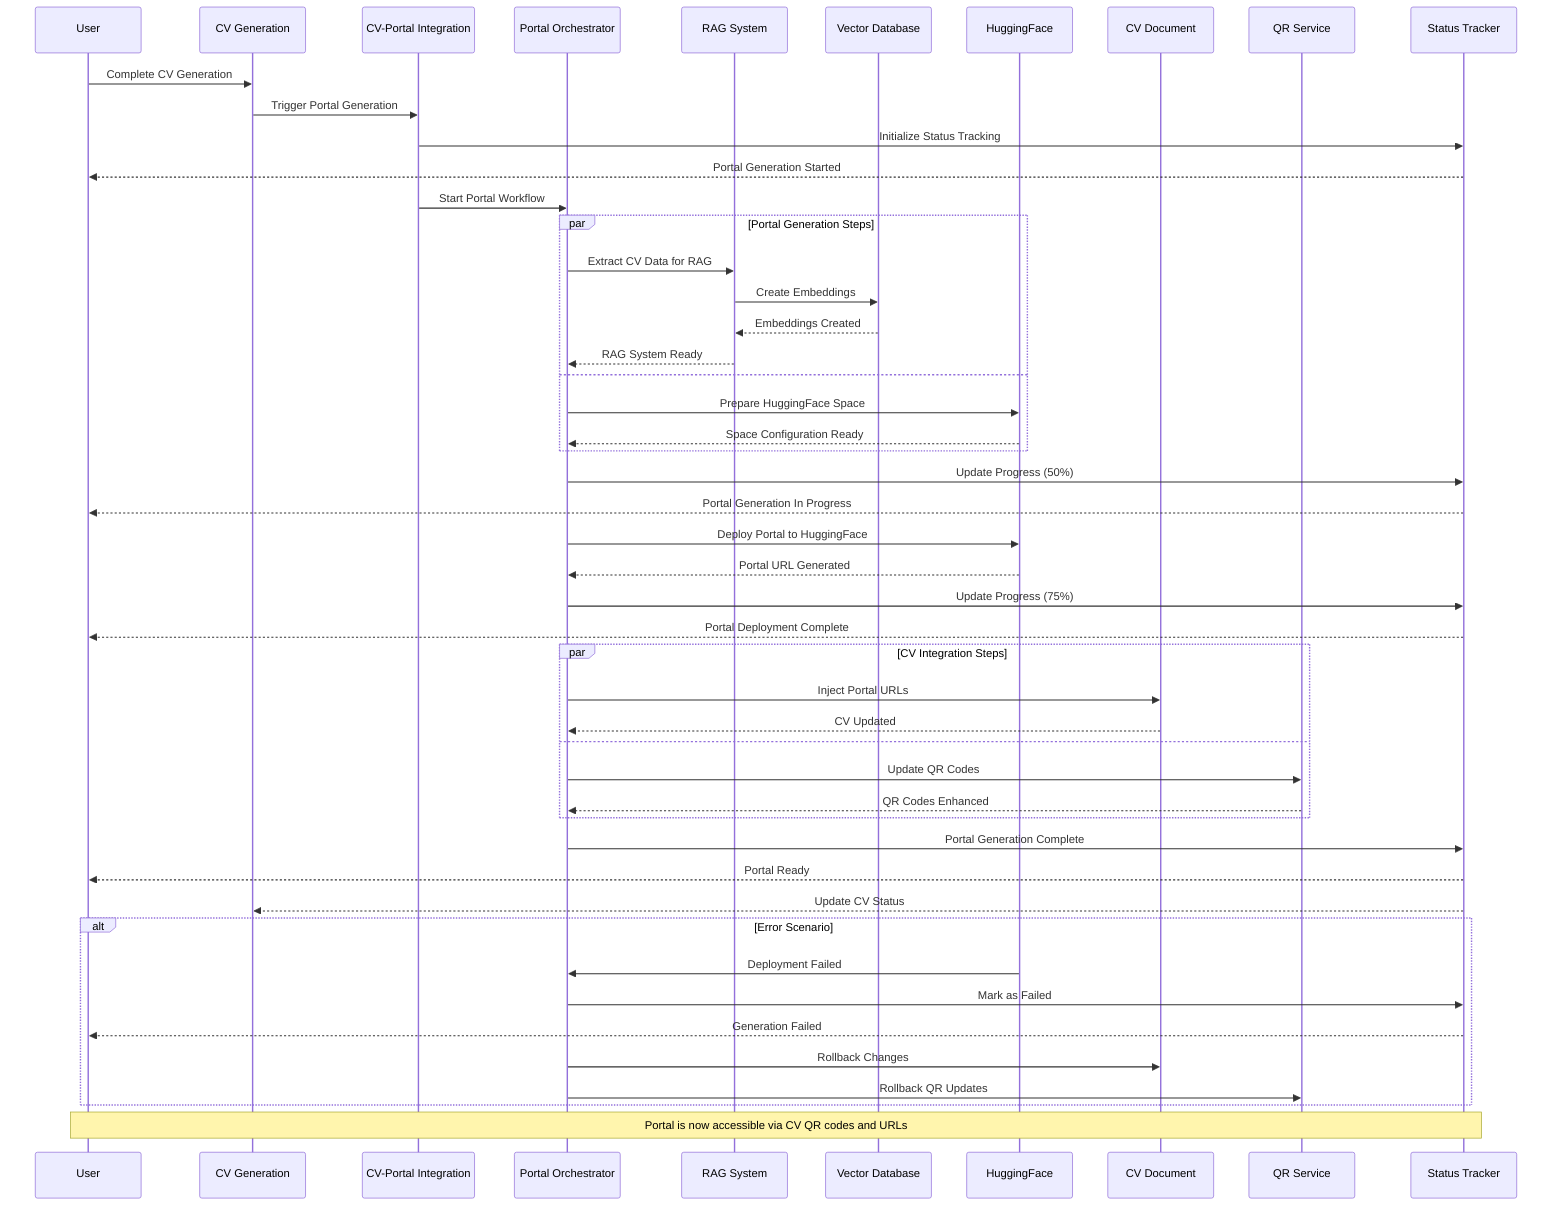 sequenceDiagram
    participant User
    participant CVGen as CV Generation
    participant PIService as CV-Portal Integration
    participant Orchestrator as Portal Orchestrator
    participant RAG as RAG System
    participant VectorDB as Vector Database
    participant HF as HuggingFace
    participant CVDoc as CV Document
    participant QR as QR Service
    participant Status as Status Tracker
    
    User->>CVGen: Complete CV Generation
    CVGen->>PIService: Trigger Portal Generation
    PIService->>Status: Initialize Status Tracking
    Status-->>User: Portal Generation Started
    
    PIService->>Orchestrator: Start Portal Workflow
    
    par Portal Generation Steps
        Orchestrator->>RAG: Extract CV Data for RAG
        RAG->>VectorDB: Create Embeddings
        VectorDB-->>RAG: Embeddings Created
        RAG-->>Orchestrator: RAG System Ready
    and
        Orchestrator->>HF: Prepare HuggingFace Space
        HF-->>Orchestrator: Space Configuration Ready
    end
    
    Orchestrator->>Status: Update Progress (50%)
    Status-->>User: Portal Generation In Progress
    
    Orchestrator->>HF: Deploy Portal to HuggingFace
    HF-->>Orchestrator: Portal URL Generated
    
    Orchestrator->>Status: Update Progress (75%)
    Status-->>User: Portal Deployment Complete
    
    par CV Integration Steps
        Orchestrator->>CVDoc: Inject Portal URLs
        CVDoc-->>Orchestrator: CV Updated
    and
        Orchestrator->>QR: Update QR Codes
        QR-->>Orchestrator: QR Codes Enhanced
    end
    
    Orchestrator->>Status: Portal Generation Complete
    Status-->>User: Portal Ready
    Status-->>CVGen: Update CV Status
    
    alt Error Scenario
        HF->>Orchestrator: Deployment Failed
        Orchestrator->>Status: Mark as Failed
        Status-->>User: Generation Failed
        Orchestrator->>CVDoc: Rollback Changes
        Orchestrator->>QR: Rollback QR Updates
    end
    
    Note over User, Status: Portal is now accessible via CV QR codes and URLs